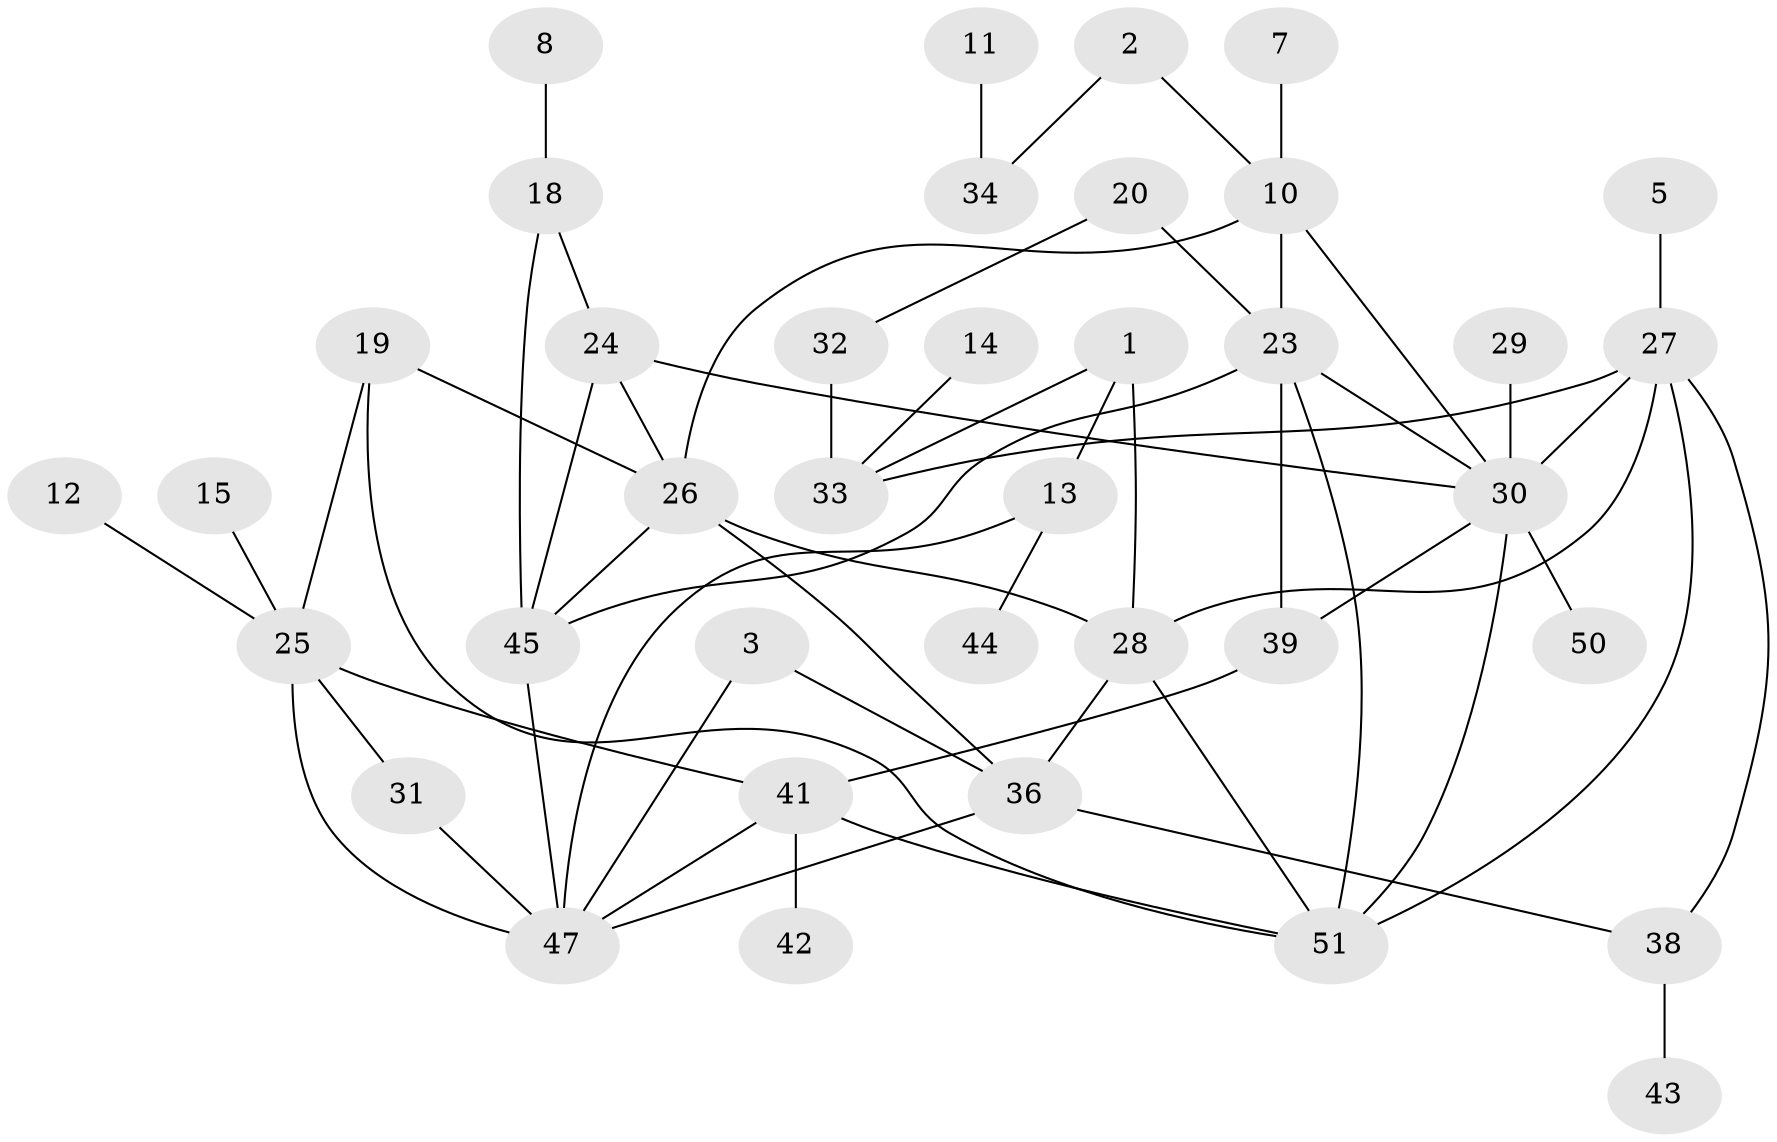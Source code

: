 // original degree distribution, {3: 0.24509803921568626, 2: 0.22549019607843138, 4: 0.10784313725490197, 6: 0.0196078431372549, 1: 0.23529411764705882, 5: 0.06862745098039216, 0: 0.09803921568627451}
// Generated by graph-tools (version 1.1) at 2025/00/03/09/25 03:00:44]
// undirected, 38 vertices, 60 edges
graph export_dot {
graph [start="1"]
  node [color=gray90,style=filled];
  1;
  2;
  3;
  5;
  7;
  8;
  10;
  11;
  12;
  13;
  14;
  15;
  18;
  19;
  20;
  23;
  24;
  25;
  26;
  27;
  28;
  29;
  30;
  31;
  32;
  33;
  34;
  36;
  38;
  39;
  41;
  42;
  43;
  44;
  45;
  47;
  50;
  51;
  1 -- 13 [weight=1.0];
  1 -- 28 [weight=1.0];
  1 -- 33 [weight=1.0];
  2 -- 10 [weight=1.0];
  2 -- 34 [weight=1.0];
  3 -- 36 [weight=1.0];
  3 -- 47 [weight=1.0];
  5 -- 27 [weight=1.0];
  7 -- 10 [weight=1.0];
  8 -- 18 [weight=1.0];
  10 -- 23 [weight=1.0];
  10 -- 26 [weight=1.0];
  10 -- 30 [weight=1.0];
  11 -- 34 [weight=1.0];
  12 -- 25 [weight=1.0];
  13 -- 44 [weight=1.0];
  13 -- 47 [weight=1.0];
  14 -- 33 [weight=1.0];
  15 -- 25 [weight=1.0];
  18 -- 24 [weight=1.0];
  18 -- 45 [weight=1.0];
  19 -- 25 [weight=1.0];
  19 -- 26 [weight=1.0];
  19 -- 51 [weight=1.0];
  20 -- 23 [weight=1.0];
  20 -- 32 [weight=1.0];
  23 -- 30 [weight=1.0];
  23 -- 39 [weight=1.0];
  23 -- 45 [weight=1.0];
  23 -- 51 [weight=1.0];
  24 -- 26 [weight=1.0];
  24 -- 30 [weight=1.0];
  24 -- 45 [weight=1.0];
  25 -- 31 [weight=2.0];
  25 -- 41 [weight=1.0];
  25 -- 47 [weight=1.0];
  26 -- 28 [weight=1.0];
  26 -- 36 [weight=2.0];
  26 -- 45 [weight=2.0];
  27 -- 28 [weight=1.0];
  27 -- 30 [weight=1.0];
  27 -- 33 [weight=1.0];
  27 -- 38 [weight=1.0];
  27 -- 51 [weight=1.0];
  28 -- 36 [weight=1.0];
  28 -- 51 [weight=1.0];
  29 -- 30 [weight=1.0];
  30 -- 39 [weight=1.0];
  30 -- 50 [weight=1.0];
  30 -- 51 [weight=1.0];
  31 -- 47 [weight=1.0];
  32 -- 33 [weight=1.0];
  36 -- 38 [weight=1.0];
  36 -- 47 [weight=1.0];
  38 -- 43 [weight=1.0];
  39 -- 41 [weight=1.0];
  41 -- 42 [weight=1.0];
  41 -- 47 [weight=1.0];
  41 -- 51 [weight=1.0];
  45 -- 47 [weight=2.0];
}
